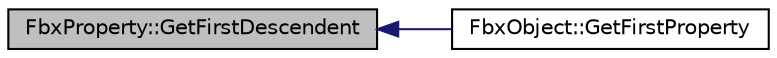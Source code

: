 digraph "FbxProperty::GetFirstDescendent"
{
  edge [fontname="Helvetica",fontsize="10",labelfontname="Helvetica",labelfontsize="10"];
  node [fontname="Helvetica",fontsize="10",shape=record];
  rankdir="LR";
  Node190 [label="FbxProperty::GetFirstDescendent",height=0.2,width=0.4,color="black", fillcolor="grey75", style="filled", fontcolor="black"];
  Node190 -> Node191 [dir="back",color="midnightblue",fontsize="10",style="solid",fontname="Helvetica"];
  Node191 [label="FbxObject::GetFirstProperty",height=0.2,width=0.4,color="black", fillcolor="white", style="filled",URL="$class_fbx_object.html#abc7d6efa0f0b7f0037818b8700465077"];
}
